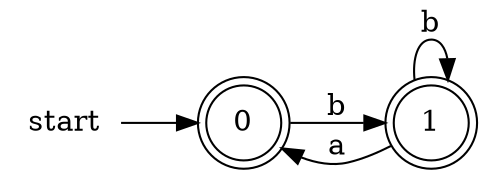 digraph nfa{
    rankdir=LR
    start[shape=plaintext]
    0,1[shape=doublecircle]
    start->0
    0->1[label=b]
    1->0[label=a]
    1->1[label=b]
}